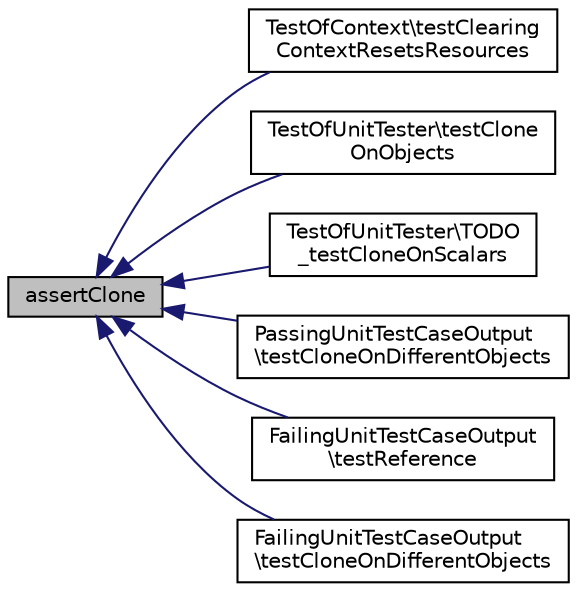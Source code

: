 digraph "assertClone"
{
  edge [fontname="Helvetica",fontsize="10",labelfontname="Helvetica",labelfontsize="10"];
  node [fontname="Helvetica",fontsize="10",shape=record];
  rankdir="LR";
  Node1 [label="assertClone",height=0.2,width=0.4,color="black", fillcolor="grey75", style="filled" fontcolor="black"];
  Node1 -> Node2 [dir="back",color="midnightblue",fontsize="10",style="solid",fontname="Helvetica"];
  Node2 [label="TestOfContext\\testClearing\lContextResetsResources",height=0.2,width=0.4,color="black", fillcolor="white", style="filled",URL="$class_test_of_context.html#a440d47127e05b0de40bf35a30c45f844"];
  Node1 -> Node3 [dir="back",color="midnightblue",fontsize="10",style="solid",fontname="Helvetica"];
  Node3 [label="TestOfUnitTester\\testClone\lOnObjects",height=0.2,width=0.4,color="black", fillcolor="white", style="filled",URL="$class_test_of_unit_tester.html#a1de1108a60cb48db3ff2108f7ec6d696"];
  Node1 -> Node4 [dir="back",color="midnightblue",fontsize="10",style="solid",fontname="Helvetica"];
  Node4 [label="TestOfUnitTester\\TODO\l_testCloneOnScalars",height=0.2,width=0.4,color="black", fillcolor="white", style="filled",URL="$class_test_of_unit_tester.html#a62246be63dd40d17fddb2edba1bcda98"];
  Node1 -> Node5 [dir="back",color="midnightblue",fontsize="10",style="solid",fontname="Helvetica"];
  Node5 [label="PassingUnitTestCaseOutput\l\\testCloneOnDifferentObjects",height=0.2,width=0.4,color="black", fillcolor="white", style="filled",URL="$class_passing_unit_test_case_output.html#a638921f177c2116ca1c05d9afcfec0ee"];
  Node1 -> Node6 [dir="back",color="midnightblue",fontsize="10",style="solid",fontname="Helvetica"];
  Node6 [label="FailingUnitTestCaseOutput\l\\testReference",height=0.2,width=0.4,color="black", fillcolor="white", style="filled",URL="$class_failing_unit_test_case_output.html#a45b17112a04e0fb2b4522ce8bf221b97"];
  Node1 -> Node7 [dir="back",color="midnightblue",fontsize="10",style="solid",fontname="Helvetica"];
  Node7 [label="FailingUnitTestCaseOutput\l\\testCloneOnDifferentObjects",height=0.2,width=0.4,color="black", fillcolor="white", style="filled",URL="$class_failing_unit_test_case_output.html#a638921f177c2116ca1c05d9afcfec0ee"];
}
